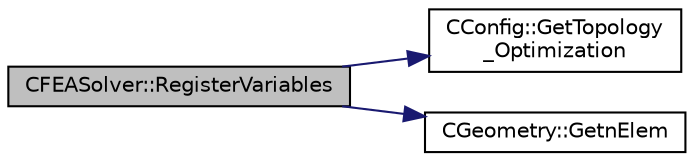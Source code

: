 digraph "CFEASolver::RegisterVariables"
{
  edge [fontname="Helvetica",fontsize="10",labelfontname="Helvetica",labelfontsize="10"];
  node [fontname="Helvetica",fontsize="10",shape=record];
  rankdir="LR";
  Node1121 [label="CFEASolver::RegisterVariables",height=0.2,width=0.4,color="black", fillcolor="grey75", style="filled", fontcolor="black"];
  Node1121 -> Node1122 [color="midnightblue",fontsize="10",style="solid",fontname="Helvetica"];
  Node1122 [label="CConfig::GetTopology\l_Optimization",height=0.2,width=0.4,color="black", fillcolor="white", style="filled",URL="$class_c_config.html#aaf3e38ba9bf594bc2d636158d1dbf305",tooltip="Get topology optimization. "];
  Node1121 -> Node1123 [color="midnightblue",fontsize="10",style="solid",fontname="Helvetica"];
  Node1123 [label="CGeometry::GetnElem",height=0.2,width=0.4,color="black", fillcolor="white", style="filled",URL="$class_c_geometry.html#a4ae48ec038df1f5ee7c1daadabea5e99",tooltip="Get number of elements. "];
}
